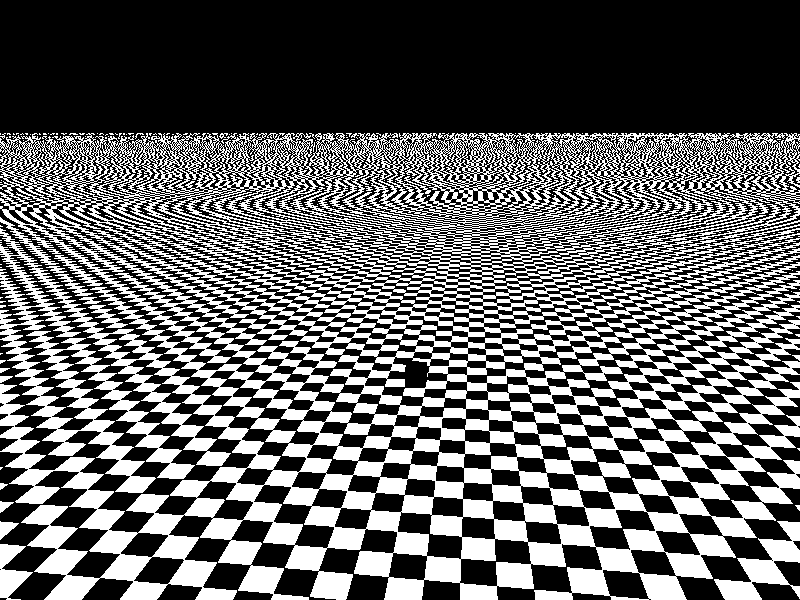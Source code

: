 #include "colors.inc"

camera {
  location <3, 12, -27>  // Camera location: x,y,x coordinates in three-space
  look_at <0, 5, -2>     // Direction of view in three-space
}

light_source {
  <-50,50,-30>  // Location is behind the viewer, high, and to the left
  color rgb <1.5, 1.5, 1.5>  // This is a BRIGHT white light 
}

plane {
  y, 0  // along the x-z plane (y is the normal vector)
  pigment { checker color Black  color White } // checkered pattern
  finish {
      ambient 0.2  // How much light is scattered from nearby objects
      diffuse 0.8  // How much light comes from the direct source
      }
  scale 1  // Enlarge the basic checker pattern by a factor of two
}


box {
  <0, 0, 0> <1, 1, 1>  // Two corners of the box
  texture{
  pigment { 
  //    marble
      color_map {
          [0.0 color rgbf <1, 1, 0.2, 0.0>]
          [1.0 color rgbf <1, 1, 0.8, 0.0>]
         }
      turbulence 1.5 lambda 1.5 omega 0.75 octaves 8
      }
  normal {bumps 0.2 scale 0.2}
  finish {
      phong 0.8
      reflection 0.2
      ambient 0.15
      diffuse 0.75
      }
  }
}

